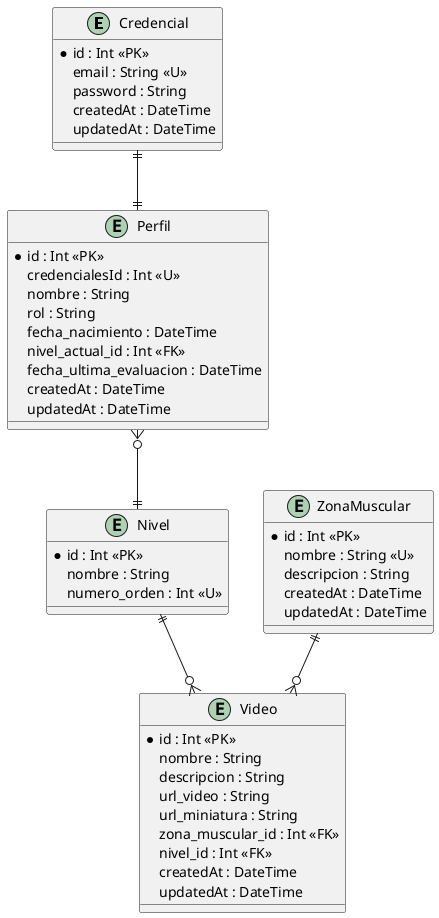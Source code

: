 @startuml DER
entity Credencial {
  *id : Int <<PK>>
  email : String <<U>>
  password : String
  createdAt : DateTime
  updatedAt : DateTime
}

entity Perfil {
  *id : Int <<PK>>
  credencialesId : Int <<U>>
  nombre : String
  rol : String
  fecha_nacimiento : DateTime
  nivel_actual_id : Int <<FK>>
  fecha_ultima_evaluacion : DateTime
  createdAt : DateTime
  updatedAt : DateTime
}

entity Nivel {
  *id : Int <<PK>>
  nombre : String
  numero_orden : Int <<U>>
}

entity Video {
  *id : Int <<PK>>
  nombre : String
  descripcion : String
  url_video : String
  url_miniatura : String
  zona_muscular_id : Int <<FK>>
  nivel_id : Int <<FK>>
  createdAt : DateTime
  updatedAt : DateTime
}

entity ZonaMuscular {
  *id : Int <<PK>>
  nombre : String <<U>>
  descripcion : String
  createdAt : DateTime
  updatedAt : DateTime
}

Credencial ||--|| Perfil
Perfil }o--|| Nivel
Nivel ||--o{ Video 
ZonaMuscular ||--o{ Video
@enduml
